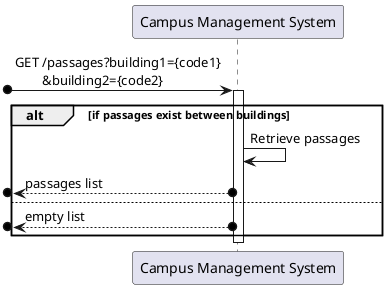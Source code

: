 @startuml SD Lv1

participant "Campus Management System" as system

[o-> system : GET /passages?building1={code1}\n\t&building2={code2}
activate system

alt if passages exist between buildings
    system -> system : Retrieve passages
    [o<--o system : passages list
else
    [o<--o system : empty list
end

deactivate system

@enduml
